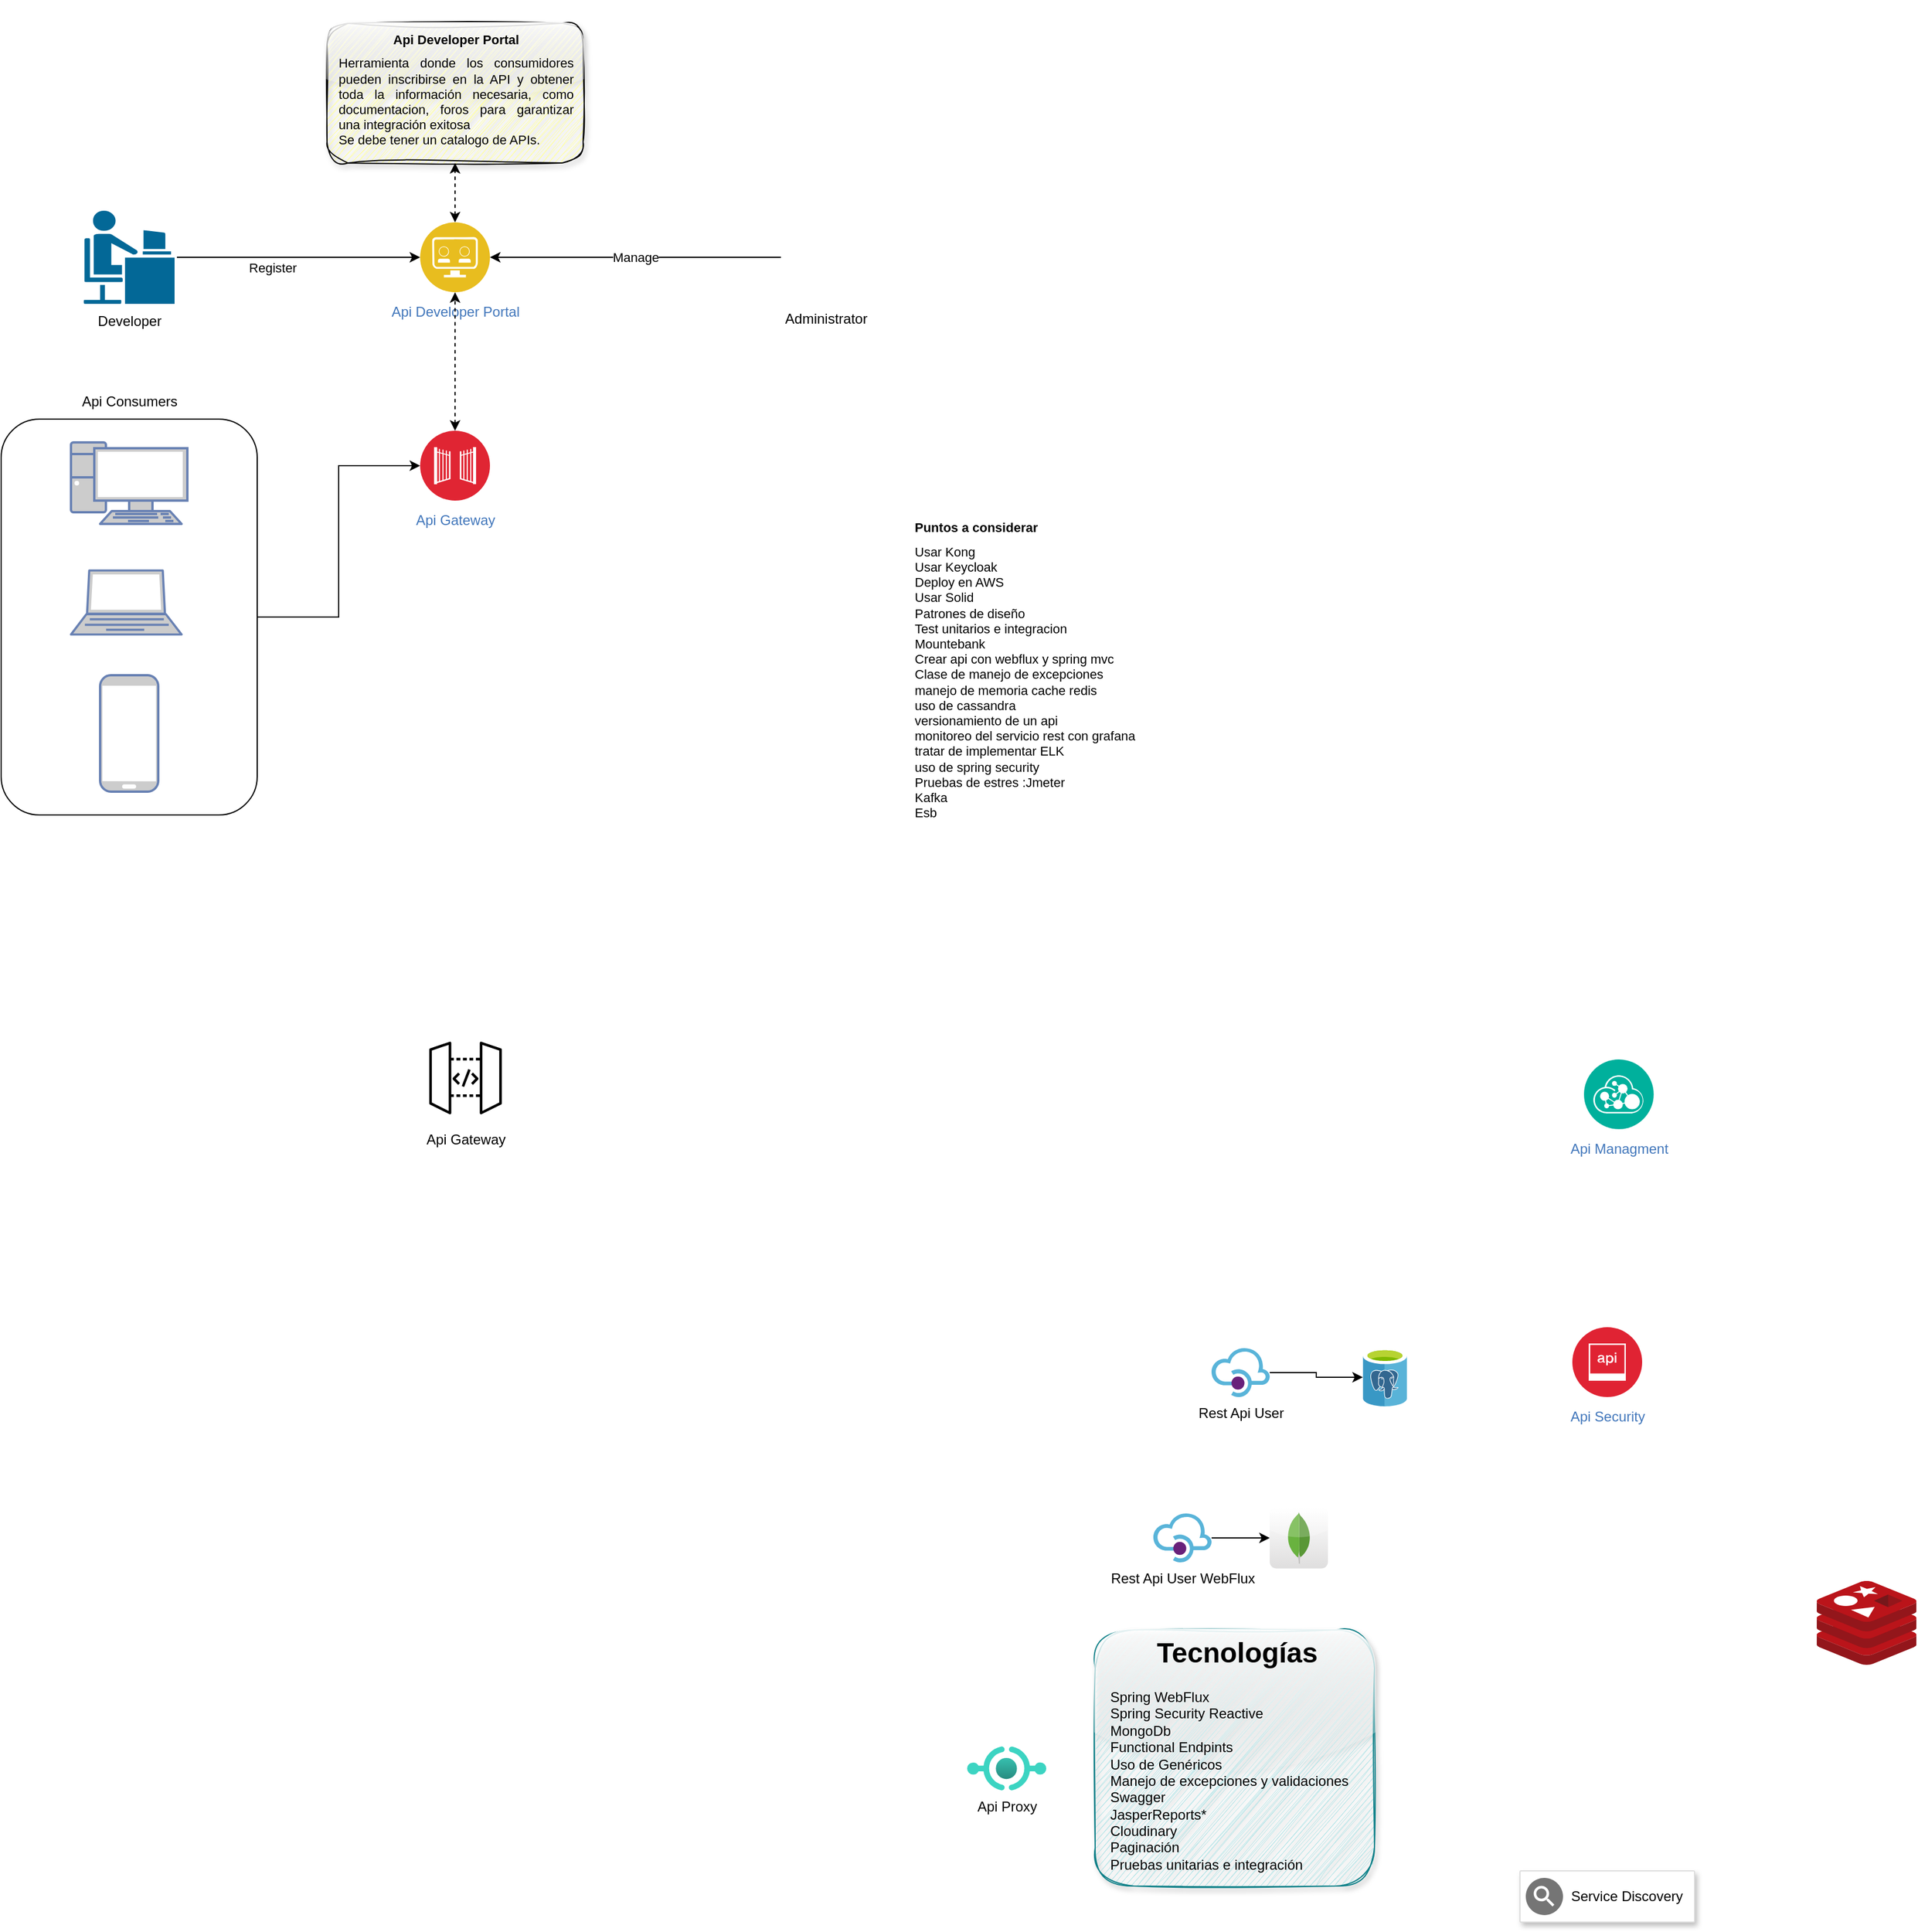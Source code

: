 <mxfile version="21.2.3" type="github">
  <diagram name="Página-1" id="oroSco3110j-UN6hGCNr">
    <mxGraphModel dx="1026" dy="2168" grid="1" gridSize="10" guides="1" tooltips="1" connect="1" arrows="1" fold="1" page="1" pageScale="1" pageWidth="2336" pageHeight="1654" math="0" shadow="0">
      <root>
        <mxCell id="0" />
        <mxCell id="1" parent="0" />
        <mxCell id="qaMLXtn1jEf3AD-3eZb_-17" style="edgeStyle=orthogonalEdgeStyle;rounded=0;orthogonalLoop=1;jettySize=auto;html=1;entryX=0;entryY=0.5;entryDx=0;entryDy=0;" edge="1" parent="1" source="qaMLXtn1jEf3AD-3eZb_-14" target="qaMLXtn1jEf3AD-3eZb_-11">
          <mxGeometry relative="1" as="geometry" />
        </mxCell>
        <mxCell id="qaMLXtn1jEf3AD-3eZb_-14" value="" style="rounded=1;whiteSpace=wrap;html=1;fillColor=none;" vertex="1" parent="1">
          <mxGeometry x="20" y="-160" width="220" height="340" as="geometry" />
        </mxCell>
        <mxCell id="hXSa_8uIZ4iLDt3UTee9-7" value="" style="edgeStyle=orthogonalEdgeStyle;rounded=0;orthogonalLoop=1;jettySize=auto;html=1;" parent="1" source="0xplG7eCiTCj73ZMytgB-2" target="hXSa_8uIZ4iLDt3UTee9-6" edge="1">
          <mxGeometry relative="1" as="geometry" />
        </mxCell>
        <mxCell id="0xplG7eCiTCj73ZMytgB-2" value="Rest Api User" style="image;sketch=0;aspect=fixed;html=1;points=[];align=center;fontSize=12;image=img/lib/mscae/API_Management.svg;" parent="1" vertex="1">
          <mxGeometry x="1060" y="638" width="50" height="42" as="geometry" />
        </mxCell>
        <mxCell id="0xplG7eCiTCj73ZMytgB-3" value="Api Developer Portal" style="image;aspect=fixed;perimeter=ellipsePerimeter;html=1;align=center;shadow=0;dashed=0;fontColor=#4277BB;labelBackgroundColor=default;fontSize=12;spacingTop=3;image=img/lib/ibm/applications/api_developer_portal.svg;" parent="1" vertex="1">
          <mxGeometry x="380" y="-329" width="60" height="60" as="geometry" />
        </mxCell>
        <mxCell id="0xplG7eCiTCj73ZMytgB-4" value="Api Managment" style="image;aspect=fixed;perimeter=ellipsePerimeter;html=1;align=center;shadow=0;dashed=0;fontColor=#4277BB;labelBackgroundColor=default;fontSize=12;spacingTop=3;image=img/lib/ibm/management/api_management.svg;" parent="1" vertex="1">
          <mxGeometry x="1380" y="390" width="60" height="60" as="geometry" />
        </mxCell>
        <mxCell id="0xplG7eCiTCj73ZMytgB-5" value="Api Security" style="image;aspect=fixed;perimeter=ellipsePerimeter;html=1;align=center;shadow=0;dashed=0;fontColor=#4277BB;labelBackgroundColor=default;fontSize=12;spacingTop=3;image=img/lib/ibm/security/api_security.svg;" parent="1" vertex="1">
          <mxGeometry x="1370" y="620" width="60" height="60" as="geometry" />
        </mxCell>
        <mxCell id="0xplG7eCiTCj73ZMytgB-6" value="Api Proxy" style="image;aspect=fixed;html=1;points=[];align=center;fontSize=12;image=img/lib/azure2/other/API_Proxy.svg;" parent="1" vertex="1">
          <mxGeometry x="850" y="980" width="68" height="38" as="geometry" />
        </mxCell>
        <mxCell id="0xplG7eCiTCj73ZMytgB-8" value="Api Gateway" style="sketch=0;points=[[0,0,0],[0.25,0,0],[0.5,0,0],[0.75,0,0],[1,0,0],[0,1,0],[0.25,1,0],[0.5,1,0],[0.75,1,0],[1,1,0],[0,0.25,0],[0,0.5,0],[0,0.75,0],[1,0.25,0],[1,0.5,0],[1,0.75,0]];outlineConnect=0;gradientDirection=north;dashed=0;verticalLabelPosition=bottom;verticalAlign=top;align=center;html=1;fontSize=12;fontStyle=0;aspect=fixed;shape=mxgraph.aws4.resourceIcon;resIcon=mxgraph.aws4.api_gateway;direction=west;" parent="1" vertex="1">
          <mxGeometry x="380" y="367" width="78" height="78" as="geometry" />
        </mxCell>
        <mxCell id="0xplG7eCiTCj73ZMytgB-11" value="&lt;h1 style=&quot;font-size: 11px;&quot;&gt;&lt;span style=&quot;background-color: initial; font-weight: normal;&quot;&gt;&lt;br&gt;&lt;/span&gt;&lt;/h1&gt;&lt;h1 style=&quot;text-align: center; font-size: 11px;&quot;&gt;&lt;span style=&quot;background-color: initial;&quot;&gt;Api Developer Portal&lt;/span&gt;&lt;br&gt;&lt;/h1&gt;&lt;div style=&quot;text-align: justify; font-size: 11px;&quot;&gt;Herramienta donde los consumidores pueden inscribirse en la API y obtener toda la información necesaria, como documentacion, foros para garantizar una integración exitosa&lt;/div&gt;&lt;div style=&quot;text-align: justify; font-size: 11px;&quot;&gt;Se debe tener un catalogo de APIs.&lt;/div&gt;" style="text;html=1;strokeColor=default;fillColor=#FFFF99;spacing=5;spacingTop=-30;whiteSpace=wrap;overflow=hidden;rounded=1;fontSize=11;glass=1;gradientColor=none;shadow=1;sketch=1;curveFitting=1;jiggle=2;spacingLeft=5;spacingRight=5;" parent="1" vertex="1">
          <mxGeometry x="300" y="-500" width="220" height="120" as="geometry" />
        </mxCell>
        <mxCell id="0xplG7eCiTCj73ZMytgB-13" value="&lt;h1 style=&quot;font-size: 11px;&quot;&gt;Puntos a considerar&lt;/h1&gt;&lt;div&gt;Usar Kong&lt;/div&gt;&lt;div&gt;Usar Keycloak&lt;/div&gt;&lt;div&gt;Deploy en AWS&lt;/div&gt;&lt;div&gt;Usar Solid&lt;/div&gt;&lt;div&gt;Patrones de diseño&lt;/div&gt;&lt;div&gt;Test unitarios e integracion&lt;/div&gt;&lt;div&gt;Mountebank&lt;/div&gt;&lt;div&gt;Crear api con webflux y spring mvc&lt;/div&gt;&lt;div&gt;Clase de manejo de excepciones&lt;/div&gt;&lt;div&gt;manejo de memoria cache redis&lt;/div&gt;&lt;div&gt;uso de cassandra&lt;/div&gt;&lt;div&gt;versionamiento de un api&lt;/div&gt;&lt;div&gt;monitoreo del servicio rest con grafana&lt;/div&gt;&lt;div&gt;tratar de implementar ELK&lt;/div&gt;&lt;div&gt;uso de spring security&lt;/div&gt;&lt;div&gt;Pruebas de estres :Jmeter&lt;/div&gt;&lt;div&gt;Kafka&lt;/div&gt;&lt;div&gt;Esb&lt;/div&gt;" style="text;html=1;strokeColor=none;fillColor=none;spacing=5;spacingTop=-20;whiteSpace=wrap;overflow=hidden;rounded=0;fontSize=11;" parent="1" vertex="1">
          <mxGeometry x="800" y="-70" width="210" height="270" as="geometry" />
        </mxCell>
        <mxCell id="hXSa_8uIZ4iLDt3UTee9-5" value="" style="edgeStyle=orthogonalEdgeStyle;rounded=0;orthogonalLoop=1;jettySize=auto;html=1;" parent="1" source="hXSa_8uIZ4iLDt3UTee9-3" target="hXSa_8uIZ4iLDt3UTee9-4" edge="1">
          <mxGeometry relative="1" as="geometry" />
        </mxCell>
        <mxCell id="hXSa_8uIZ4iLDt3UTee9-3" value="Rest Api User WebFlux" style="image;sketch=0;aspect=fixed;html=1;points=[];align=center;fontSize=12;image=img/lib/mscae/API_Management.svg;" parent="1" vertex="1">
          <mxGeometry x="1010" y="780" width="50" height="42" as="geometry" />
        </mxCell>
        <mxCell id="hXSa_8uIZ4iLDt3UTee9-4" value="" style="dashed=0;outlineConnect=0;html=1;align=center;labelPosition=center;verticalLabelPosition=bottom;verticalAlign=top;shape=mxgraph.webicons.mongodb;gradientColor=#DFDEDE" parent="1" vertex="1">
          <mxGeometry x="1110" y="774.8" width="50" height="52.4" as="geometry" />
        </mxCell>
        <mxCell id="hXSa_8uIZ4iLDt3UTee9-6" value="" style="image;sketch=0;aspect=fixed;html=1;points=[];align=center;fontSize=12;image=img/lib/mscae/Azure_Database_for_PostgreSQL_servers.svg;" parent="1" vertex="1">
          <mxGeometry x="1190" y="638" width="38" height="50" as="geometry" />
        </mxCell>
        <mxCell id="hXSa_8uIZ4iLDt3UTee9-8" value="&lt;h1&gt;&amp;nbsp; &amp;nbsp; &amp;nbsp; Tecnologías&lt;/h1&gt;&lt;div&gt;Spring WebFlux&lt;/div&gt;&lt;div&gt;Spring Security Reactive&lt;/div&gt;&lt;div&gt;MongoDb&lt;/div&gt;&lt;div&gt;Functional Endpints&lt;/div&gt;&lt;div&gt;Uso de Genéricos&amp;nbsp;&lt;/div&gt;&lt;div&gt;Manejo de excepciones y validaciones&lt;/div&gt;&lt;div&gt;Swagger&lt;/div&gt;&lt;div&gt;JasperReports*&lt;/div&gt;&lt;div&gt;Cloudinary&amp;nbsp;&lt;/div&gt;&lt;div&gt;Paginación&lt;/div&gt;&lt;div&gt;Pruebas unitarias e integración&amp;nbsp;&lt;/div&gt;&lt;div&gt;&lt;br&gt;&lt;/div&gt;&lt;div&gt;&lt;br&gt;&lt;/div&gt;" style="text;html=1;strokeColor=#0e8088;fillColor=#b0e3e6;spacing=5;spacingTop=-20;whiteSpace=wrap;overflow=hidden;rounded=1;glass=1;shadow=1;sketch=1;curveFitting=1;jiggle=2;labelBackgroundColor=none;labelBorderColor=none;spacingLeft=8;" parent="1" vertex="1">
          <mxGeometry x="960" y="880" width="240" height="220" as="geometry" />
        </mxCell>
        <mxCell id="hXSa_8uIZ4iLDt3UTee9-12" value="" style="strokeColor=#dddddd;shadow=1;strokeWidth=1;rounded=1;absoluteArcSize=1;arcSize=2;" parent="1" vertex="1">
          <mxGeometry x="1325" y="1087" width="150" height="44" as="geometry" />
        </mxCell>
        <mxCell id="hXSa_8uIZ4iLDt3UTee9-13" value="Service Discovery" style="sketch=0;dashed=0;connectable=0;html=1;fillColor=#757575;strokeColor=none;shape=mxgraph.gcp2.service_discovery;part=1;labelPosition=right;verticalLabelPosition=middle;align=left;verticalAlign=middle;spacingLeft=5;fontSize=12;" parent="hXSa_8uIZ4iLDt3UTee9-12" vertex="1">
          <mxGeometry y="0.5" width="32" height="32" relative="1" as="geometry">
            <mxPoint x="5" y="-16" as="offset" />
          </mxGeometry>
        </mxCell>
        <mxCell id="hXSa_8uIZ4iLDt3UTee9-16" value="" style="image;sketch=0;aspect=fixed;html=1;points=[];align=center;fontSize=12;image=img/lib/mscae/Cache_Redis_Product.svg;" parent="1" vertex="1">
          <mxGeometry x="1580" y="838" width="85.71" height="72" as="geometry" />
        </mxCell>
        <mxCell id="hXSa_8uIZ4iLDt3UTee9-21" value="" style="fontColor=#0066CC;verticalAlign=top;verticalLabelPosition=bottom;labelPosition=center;align=center;html=1;outlineConnect=0;fillColor=#CCCCCC;strokeColor=#6881B3;gradientColor=none;gradientDirection=north;strokeWidth=2;shape=mxgraph.networks.pc;" parent="1" vertex="1">
          <mxGeometry x="80" y="-140" width="100" height="70" as="geometry" />
        </mxCell>
        <mxCell id="hXSa_8uIZ4iLDt3UTee9-22" value="" style="fontColor=#0066CC;verticalAlign=top;verticalLabelPosition=bottom;labelPosition=center;align=center;html=1;outlineConnect=0;fillColor=#CCCCCC;strokeColor=#6881B3;gradientColor=none;gradientDirection=north;strokeWidth=2;shape=mxgraph.networks.laptop;" parent="1" vertex="1">
          <mxGeometry x="80" y="-30" width="95" height="55" as="geometry" />
        </mxCell>
        <mxCell id="hXSa_8uIZ4iLDt3UTee9-30" value="" style="fontColor=#0066CC;verticalAlign=top;verticalLabelPosition=bottom;labelPosition=center;align=center;html=1;outlineConnect=0;fillColor=#CCCCCC;strokeColor=#6881B3;gradientColor=none;gradientDirection=north;strokeWidth=2;shape=mxgraph.networks.mobile;" parent="1" vertex="1">
          <mxGeometry x="105" y="60" width="50" height="100" as="geometry" />
        </mxCell>
        <mxCell id="qaMLXtn1jEf3AD-3eZb_-3" style="edgeStyle=orthogonalEdgeStyle;rounded=0;orthogonalLoop=1;jettySize=auto;html=1;entryX=0;entryY=0.5;entryDx=0;entryDy=0;" edge="1" parent="1" source="qaMLXtn1jEf3AD-3eZb_-1" target="0xplG7eCiTCj73ZMytgB-3">
          <mxGeometry relative="1" as="geometry" />
        </mxCell>
        <mxCell id="qaMLXtn1jEf3AD-3eZb_-7" value="Register" style="edgeLabel;html=1;align=center;verticalAlign=middle;resizable=0;points=[];" vertex="1" connectable="0" parent="qaMLXtn1jEf3AD-3eZb_-3">
          <mxGeometry x="-0.217" y="3" relative="1" as="geometry">
            <mxPoint x="1" y="12" as="offset" />
          </mxGeometry>
        </mxCell>
        <mxCell id="qaMLXtn1jEf3AD-3eZb_-1" value="Developer" style="shape=mxgraph.cisco.people.androgenous_person;html=1;pointerEvents=1;dashed=0;fillColor=#036897;strokeColor=#ffffff;strokeWidth=2;verticalLabelPosition=bottom;verticalAlign=top;align=center;outlineConnect=0;" vertex="1" parent="1">
          <mxGeometry x="90" y="-340" width="80" height="82" as="geometry" />
        </mxCell>
        <mxCell id="qaMLXtn1jEf3AD-3eZb_-6" value="Manage" style="edgeStyle=orthogonalEdgeStyle;rounded=0;orthogonalLoop=1;jettySize=auto;html=1;" edge="1" parent="1" source="qaMLXtn1jEf3AD-3eZb_-2" target="0xplG7eCiTCj73ZMytgB-3">
          <mxGeometry relative="1" as="geometry" />
        </mxCell>
        <mxCell id="qaMLXtn1jEf3AD-3eZb_-2" value="Administrator" style="shape=image;html=1;verticalAlign=top;verticalLabelPosition=bottom;labelBackgroundColor=none;imageAspect=0;aspect=fixed;image=https://cdn3.iconfinder.com/data/icons/49handdrawing/128x128/user-admin.png;whiteSpace=wrap;labelBorderColor=none;" vertex="1" parent="1">
          <mxGeometry x="690" y="-338" width="78" height="78" as="geometry" />
        </mxCell>
        <mxCell id="qaMLXtn1jEf3AD-3eZb_-10" value="" style="html=1;labelBackgroundColor=#ffffff;startArrow=classic;startFill=1;startSize=6;endArrow=classic;endFill=1;endSize=6;jettySize=auto;orthogonalLoop=1;strokeWidth=1;dashed=1;fontSize=14;rounded=0;entryX=0.5;entryY=1;entryDx=0;entryDy=0;exitX=0.5;exitY=0;exitDx=0;exitDy=0;" edge="1" parent="1" source="0xplG7eCiTCj73ZMytgB-3" target="0xplG7eCiTCj73ZMytgB-11">
          <mxGeometry width="60" height="60" relative="1" as="geometry">
            <mxPoint x="370" y="-320" as="sourcePoint" />
            <mxPoint x="430" y="-380" as="targetPoint" />
          </mxGeometry>
        </mxCell>
        <mxCell id="qaMLXtn1jEf3AD-3eZb_-11" value="Api Gateway" style="image;aspect=fixed;perimeter=ellipsePerimeter;html=1;align=center;shadow=0;dashed=0;fontColor=#4277BB;labelBackgroundColor=default;fontSize=12;spacingTop=3;image=img/lib/ibm/security/gateway.svg;" vertex="1" parent="1">
          <mxGeometry x="380" y="-150" width="60" height="60" as="geometry" />
        </mxCell>
        <mxCell id="qaMLXtn1jEf3AD-3eZb_-12" value="" style="html=1;labelBackgroundColor=#ffffff;startArrow=classic;startFill=1;startSize=6;endArrow=classic;endFill=1;endSize=6;jettySize=auto;orthogonalLoop=1;strokeWidth=1;dashed=1;fontSize=14;rounded=0;entryX=0.5;entryY=1;entryDx=0;entryDy=0;exitX=0.5;exitY=0;exitDx=0;exitDy=0;" edge="1" parent="1" source="qaMLXtn1jEf3AD-3eZb_-11" target="0xplG7eCiTCj73ZMytgB-3">
          <mxGeometry width="60" height="60" relative="1" as="geometry">
            <mxPoint x="420" y="-319" as="sourcePoint" />
            <mxPoint x="420" y="-370" as="targetPoint" />
          </mxGeometry>
        </mxCell>
        <mxCell id="qaMLXtn1jEf3AD-3eZb_-16" value="Api Consumers" style="text;html=1;align=center;verticalAlign=middle;resizable=0;points=[];autosize=1;strokeColor=none;fillColor=none;" vertex="1" parent="1">
          <mxGeometry x="75" y="-190" width="110" height="30" as="geometry" />
        </mxCell>
      </root>
    </mxGraphModel>
  </diagram>
</mxfile>
